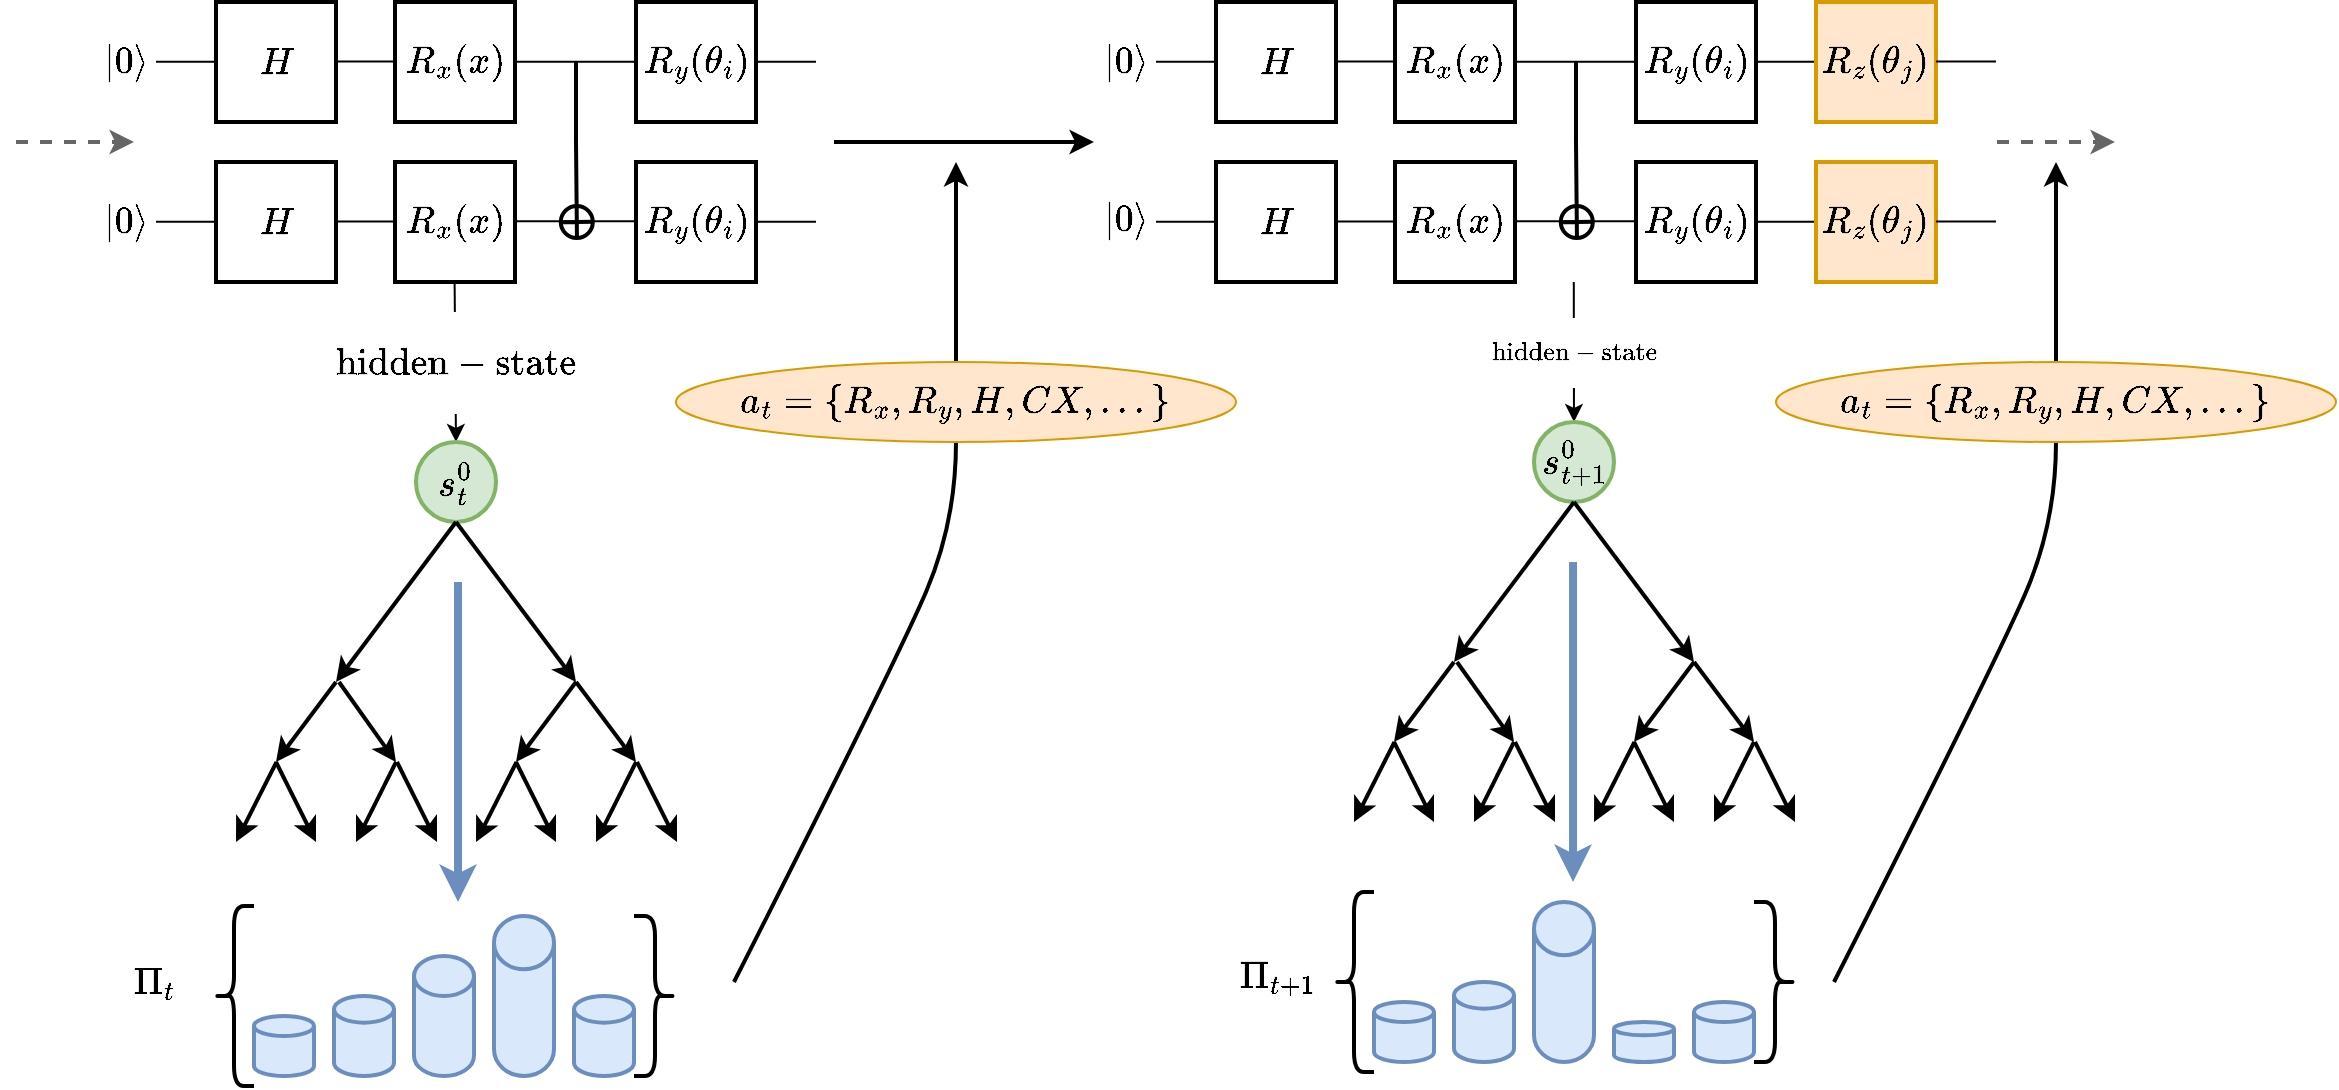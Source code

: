 <mxfile version="23.1.7" type="github">
  <diagram name="Seite-1" id="yTJefIffp6QYeTwZrcQF">
    <mxGraphModel dx="3149" dy="1133" grid="1" gridSize="10" guides="1" tooltips="1" connect="1" arrows="1" fold="1" page="1" pageScale="1" pageWidth="1169" pageHeight="827" math="1" shadow="0">
      <root>
        <mxCell id="0" />
        <mxCell id="1" parent="0" />
        <mxCell id="hqZy1xWen8VTkyq7swMo-4" style="edgeStyle=orthogonalEdgeStyle;rounded=0;orthogonalLoop=1;jettySize=auto;html=1;exitX=1;exitY=0.5;exitDx=0;exitDy=0;strokeColor=none;" parent="1" edge="1">
          <mxGeometry relative="1" as="geometry">
            <mxPoint x="669" y="320" as="targetPoint" />
            <mxPoint x="628" y="320" as="sourcePoint" />
          </mxGeometry>
        </mxCell>
        <mxCell id="hqZy1xWen8VTkyq7swMo-38" style="edgeStyle=orthogonalEdgeStyle;rounded=0;orthogonalLoop=1;jettySize=auto;html=1;exitX=1;exitY=0.5;exitDx=0;exitDy=0;strokeColor=none;" parent="1" edge="1">
          <mxGeometry relative="1" as="geometry">
            <mxPoint x="669.5" y="390" as="targetPoint" />
            <mxPoint x="628.5" y="390" as="sourcePoint" />
          </mxGeometry>
        </mxCell>
        <mxCell id="hqZy1xWen8VTkyq7swMo-55" style="edgeStyle=orthogonalEdgeStyle;rounded=0;orthogonalLoop=1;jettySize=auto;html=1;exitX=1;exitY=0.5;exitDx=0;exitDy=0;strokeColor=none;" parent="1" source="hqZy1xWen8VTkyq7swMo-56" edge="1">
          <mxGeometry relative="1" as="geometry">
            <mxPoint x="189.5" y="320" as="targetPoint" />
          </mxGeometry>
        </mxCell>
        <mxCell id="hqZy1xWen8VTkyq7swMo-56" value="&lt;font style=&quot;font-size: 16px;&quot;&gt;$$ H $$&lt;/font&gt;" style="whiteSpace=wrap;html=1;aspect=fixed;align=center;gradientColor=none;rounded=0;shadow=0;strokeWidth=2;" parent="1" vertex="1">
          <mxGeometry x="100" y="290" width="60" height="60" as="geometry" />
        </mxCell>
        <mxCell id="hqZy1xWen8VTkyq7swMo-57" value="&lt;font style=&quot;font-size: 16px;&quot;&gt;$$ R_x (x) $$&lt;/font&gt;" style="whiteSpace=wrap;html=1;aspect=fixed;align=center;gradientColor=none;rounded=0;shadow=0;strokeWidth=2;" parent="1" vertex="1">
          <mxGeometry x="189.5" y="290" width="60" height="60" as="geometry" />
        </mxCell>
        <mxCell id="hqZy1xWen8VTkyq7swMo-58" value="&lt;span style=&quot;color: rgb(0, 0, 0); font-family: Helvetica; font-style: normal; font-variant-ligatures: normal; font-variant-caps: normal; font-weight: 400; letter-spacing: normal; orphans: 2; text-align: center; text-indent: 0px; text-transform: none; widows: 2; word-spacing: 0px; -webkit-text-stroke-width: 0px; background-color: rgb(251, 251, 251); text-decoration-thickness: initial; text-decoration-style: initial; text-decoration-color: initial; float: none; display: inline !important;&quot;&gt;&lt;font style=&quot;font-size: 16px;&quot;&gt;$$ R_y (\theta_i) $$&lt;/font&gt;&lt;/span&gt;" style="whiteSpace=wrap;html=1;aspect=fixed;align=center;gradientColor=none;rounded=0;shadow=0;strokeWidth=2;" parent="1" vertex="1">
          <mxGeometry x="310" y="290" width="60" height="60" as="geometry" />
        </mxCell>
        <mxCell id="hqZy1xWen8VTkyq7swMo-59" style="edgeStyle=orthogonalEdgeStyle;rounded=0;orthogonalLoop=1;jettySize=auto;html=1;exitX=1;exitY=0.5;exitDx=0;exitDy=0;strokeColor=none;" parent="1" source="hqZy1xWen8VTkyq7swMo-60" edge="1">
          <mxGeometry relative="1" as="geometry">
            <mxPoint x="190" y="390" as="targetPoint" />
          </mxGeometry>
        </mxCell>
        <mxCell id="hqZy1xWen8VTkyq7swMo-60" value="&lt;span style=&quot;color: rgb(0, 0, 0); font-family: Helvetica; font-style: normal; font-variant-ligatures: normal; font-variant-caps: normal; font-weight: 400; letter-spacing: normal; orphans: 2; text-align: center; text-indent: 0px; text-transform: none; widows: 2; word-spacing: 0px; -webkit-text-stroke-width: 0px; background-color: rgb(251, 251, 251); text-decoration-thickness: initial; text-decoration-style: initial; text-decoration-color: initial; float: none; display: inline !important;&quot;&gt;&lt;font style=&quot;font-size: 16px;&quot;&gt;$$ H $$&lt;/font&gt;&lt;/span&gt;" style="whiteSpace=wrap;html=1;aspect=fixed;align=center;gradientColor=none;rounded=0;shadow=0;strokeWidth=2;" parent="1" vertex="1">
          <mxGeometry x="100" y="370" width="60" height="60" as="geometry" />
        </mxCell>
        <mxCell id="hqZy1xWen8VTkyq7swMo-61" value="&lt;span style=&quot;color: rgb(0, 0, 0); font-family: Helvetica; font-style: normal; font-variant-ligatures: normal; font-variant-caps: normal; font-weight: 400; letter-spacing: normal; orphans: 2; text-align: center; text-indent: 0px; text-transform: none; widows: 2; word-spacing: 0px; -webkit-text-stroke-width: 0px; background-color: rgb(251, 251, 251); text-decoration-thickness: initial; text-decoration-style: initial; text-decoration-color: initial; float: none; display: inline !important;&quot;&gt;&lt;font style=&quot;font-size: 16px;&quot;&gt;$$ R_x (x) $$&lt;/font&gt;&lt;/span&gt;" style="whiteSpace=wrap;html=1;aspect=fixed;align=center;gradientColor=none;rounded=0;shadow=0;strokeWidth=2;" parent="1" vertex="1">
          <mxGeometry x="189.5" y="370" width="60" height="60" as="geometry" />
        </mxCell>
        <mxCell id="hqZy1xWen8VTkyq7swMo-62" value="&lt;span style=&quot;color: rgb(0, 0, 0); font-family: Helvetica; font-style: normal; font-variant-ligatures: normal; font-variant-caps: normal; font-weight: 400; letter-spacing: normal; orphans: 2; text-align: center; text-indent: 0px; text-transform: none; widows: 2; word-spacing: 0px; -webkit-text-stroke-width: 0px; background-color: rgb(251, 251, 251); text-decoration-thickness: initial; text-decoration-style: initial; text-decoration-color: initial; float: none; display: inline !important;&quot;&gt;&lt;font style=&quot;font-size: 16px;&quot;&gt;$$ R_y (\theta_i) $$&lt;/font&gt;&lt;/span&gt;" style="whiteSpace=wrap;html=1;aspect=fixed;align=center;gradientColor=none;rounded=0;shadow=0;strokeWidth=2;" parent="1" vertex="1">
          <mxGeometry x="310" y="370" width="60" height="60" as="geometry" />
        </mxCell>
        <mxCell id="hqZy1xWen8VTkyq7swMo-63" value="" style="endArrow=none;html=1;rounded=0;startArrow=circlePlus;startFill=0;strokeWidth=2;" parent="1" edge="1">
          <mxGeometry width="50" height="50" relative="1" as="geometry">
            <mxPoint x="280.5" y="410" as="sourcePoint" />
            <mxPoint x="280" y="360" as="targetPoint" />
            <Array as="points">
              <mxPoint x="280" y="360" />
              <mxPoint x="280" y="320" />
            </Array>
          </mxGeometry>
        </mxCell>
        <mxCell id="hqZy1xWen8VTkyq7swMo-79" value="" style="endArrow=classic;html=1;rounded=0;entryX=0.5;entryY=0;entryDx=0;entryDy=0;" parent="1" edge="1" target="hqZy1xWen8VTkyq7swMo-81">
          <mxGeometry relative="1" as="geometry">
            <mxPoint x="219.3" y="430" as="sourcePoint" />
            <mxPoint x="219.41" y="500" as="targetPoint" />
          </mxGeometry>
        </mxCell>
        <mxCell id="hqZy1xWen8VTkyq7swMo-80" value="&lt;font style=&quot;font-size: 16px;&quot;&gt;$$ \mathrm{hidden-state} $$&lt;/font&gt;" style="edgeLabel;resizable=0;html=1;;align=center;verticalAlign=middle;" parent="hqZy1xWen8VTkyq7swMo-79" connectable="0" vertex="1">
          <mxGeometry relative="1" as="geometry" />
        </mxCell>
        <mxCell id="hqZy1xWen8VTkyq7swMo-81" value="&lt;font style=&quot;font-size: 16px;&quot;&gt;$$ s^0_t $$&lt;/font&gt;" style="ellipse;whiteSpace=wrap;html=1;aspect=fixed;fillColor=#d5e8d4;strokeColor=#82b366;strokeWidth=2;" parent="1" vertex="1">
          <mxGeometry x="200" y="510" width="40" height="40" as="geometry" />
        </mxCell>
        <mxCell id="hqZy1xWen8VTkyq7swMo-83" value="" style="endArrow=classic;html=1;rounded=0;exitX=0.5;exitY=1;exitDx=0;exitDy=0;strokeWidth=2;" parent="1" source="hqZy1xWen8VTkyq7swMo-81" edge="1">
          <mxGeometry width="50" height="50" relative="1" as="geometry">
            <mxPoint x="200" y="590" as="sourcePoint" />
            <mxPoint x="160" y="630" as="targetPoint" />
          </mxGeometry>
        </mxCell>
        <mxCell id="hqZy1xWen8VTkyq7swMo-84" value="" style="endArrow=classic;html=1;rounded=0;strokeWidth=2;" parent="1" edge="1">
          <mxGeometry width="50" height="50" relative="1" as="geometry">
            <mxPoint x="160" y="630" as="sourcePoint" />
            <mxPoint x="130" y="670" as="targetPoint" />
          </mxGeometry>
        </mxCell>
        <mxCell id="hqZy1xWen8VTkyq7swMo-85" value="" style="endArrow=classic;html=1;rounded=0;strokeWidth=2;" parent="1" edge="1">
          <mxGeometry width="50" height="50" relative="1" as="geometry">
            <mxPoint x="130.25" y="670" as="sourcePoint" />
            <mxPoint x="110" y="710" as="targetPoint" />
          </mxGeometry>
        </mxCell>
        <mxCell id="hqZy1xWen8VTkyq7swMo-86" value="" style="endArrow=classic;html=1;rounded=0;strokeWidth=2;" parent="1" edge="1">
          <mxGeometry width="50" height="50" relative="1" as="geometry">
            <mxPoint x="220" y="550" as="sourcePoint" />
            <mxPoint x="280" y="630" as="targetPoint" />
          </mxGeometry>
        </mxCell>
        <mxCell id="hqZy1xWen8VTkyq7swMo-89" value="" style="endArrow=classic;html=1;rounded=0;strokeWidth=2;" parent="1" edge="1">
          <mxGeometry width="50" height="50" relative="1" as="geometry">
            <mxPoint x="161.5" y="630" as="sourcePoint" />
            <mxPoint x="190" y="670" as="targetPoint" />
          </mxGeometry>
        </mxCell>
        <mxCell id="hqZy1xWen8VTkyq7swMo-90" value="" style="endArrow=classic;html=1;rounded=0;strokeWidth=2;" parent="1" edge="1">
          <mxGeometry width="50" height="50" relative="1" as="geometry">
            <mxPoint x="130" y="670" as="sourcePoint" />
            <mxPoint x="150" y="710" as="targetPoint" />
          </mxGeometry>
        </mxCell>
        <mxCell id="hqZy1xWen8VTkyq7swMo-91" value="" style="endArrow=classic;html=1;rounded=0;strokeWidth=2;" parent="1" edge="1">
          <mxGeometry width="50" height="50" relative="1" as="geometry">
            <mxPoint x="190" y="670" as="sourcePoint" />
            <mxPoint x="170" y="710" as="targetPoint" />
          </mxGeometry>
        </mxCell>
        <mxCell id="hqZy1xWen8VTkyq7swMo-94" value="" style="endArrow=classic;html=1;rounded=0;strokeWidth=2;" parent="1" edge="1">
          <mxGeometry width="50" height="50" relative="1" as="geometry">
            <mxPoint x="190.5" y="670" as="sourcePoint" />
            <mxPoint x="210.5" y="710" as="targetPoint" />
          </mxGeometry>
        </mxCell>
        <mxCell id="hqZy1xWen8VTkyq7swMo-105" value="" style="endArrow=classic;html=1;rounded=0;strokeWidth=2;" parent="1" edge="1">
          <mxGeometry width="50" height="50" relative="1" as="geometry">
            <mxPoint x="280" y="630" as="sourcePoint" />
            <mxPoint x="250" y="670" as="targetPoint" />
          </mxGeometry>
        </mxCell>
        <mxCell id="hqZy1xWen8VTkyq7swMo-106" value="" style="endArrow=classic;html=1;rounded=0;strokeWidth=2;" parent="1" edge="1">
          <mxGeometry width="50" height="50" relative="1" as="geometry">
            <mxPoint x="250.25" y="670" as="sourcePoint" />
            <mxPoint x="230" y="710" as="targetPoint" />
          </mxGeometry>
        </mxCell>
        <mxCell id="hqZy1xWen8VTkyq7swMo-107" value="" style="endArrow=classic;html=1;rounded=0;strokeWidth=2;" parent="1" edge="1">
          <mxGeometry width="50" height="50" relative="1" as="geometry">
            <mxPoint x="280" y="630" as="sourcePoint" />
            <mxPoint x="310" y="670" as="targetPoint" />
          </mxGeometry>
        </mxCell>
        <mxCell id="hqZy1xWen8VTkyq7swMo-108" value="" style="endArrow=classic;html=1;rounded=0;strokeWidth=2;" parent="1" edge="1">
          <mxGeometry width="50" height="50" relative="1" as="geometry">
            <mxPoint x="250" y="670" as="sourcePoint" />
            <mxPoint x="270" y="710" as="targetPoint" />
          </mxGeometry>
        </mxCell>
        <mxCell id="hqZy1xWen8VTkyq7swMo-109" value="" style="endArrow=classic;html=1;rounded=0;strokeWidth=2;" parent="1" edge="1">
          <mxGeometry width="50" height="50" relative="1" as="geometry">
            <mxPoint x="310" y="670" as="sourcePoint" />
            <mxPoint x="290" y="710" as="targetPoint" />
          </mxGeometry>
        </mxCell>
        <mxCell id="hqZy1xWen8VTkyq7swMo-110" value="" style="endArrow=classic;html=1;rounded=0;strokeWidth=2;" parent="1" edge="1">
          <mxGeometry width="50" height="50" relative="1" as="geometry">
            <mxPoint x="310.5" y="670" as="sourcePoint" />
            <mxPoint x="330.5" y="710" as="targetPoint" />
          </mxGeometry>
        </mxCell>
        <mxCell id="hqZy1xWen8VTkyq7swMo-111" value="" style="endArrow=classic;html=1;rounded=0;" parent="1" edge="1">
          <mxGeometry relative="1" as="geometry">
            <mxPoint x="778.89" y="430" as="sourcePoint" />
            <mxPoint x="779" y="500" as="targetPoint" />
          </mxGeometry>
        </mxCell>
        <mxCell id="hqZy1xWen8VTkyq7swMo-112" value="$$ \mathrm{hidden-state} $$" style="edgeLabel;resizable=0;html=1;;align=center;verticalAlign=middle;" parent="hqZy1xWen8VTkyq7swMo-111" connectable="0" vertex="1">
          <mxGeometry relative="1" as="geometry" />
        </mxCell>
        <mxCell id="hqZy1xWen8VTkyq7swMo-113" value="&lt;font style=&quot;font-size: 16px;&quot;&gt;$$ s^0_{t+1} $$&lt;/font&gt;" style="ellipse;whiteSpace=wrap;html=1;aspect=fixed;fillColor=#d5e8d4;strokeColor=#82b366;strokeWidth=2;" parent="1" vertex="1">
          <mxGeometry x="759" y="500" width="40" height="40" as="geometry" />
        </mxCell>
        <mxCell id="hqZy1xWen8VTkyq7swMo-114" value="" style="endArrow=classic;html=1;rounded=0;exitX=0.5;exitY=1;exitDx=0;exitDy=0;strokeWidth=2;" parent="1" source="hqZy1xWen8VTkyq7swMo-113" edge="1">
          <mxGeometry width="50" height="50" relative="1" as="geometry">
            <mxPoint x="759" y="580" as="sourcePoint" />
            <mxPoint x="719" y="620" as="targetPoint" />
          </mxGeometry>
        </mxCell>
        <mxCell id="hqZy1xWen8VTkyq7swMo-115" value="" style="endArrow=classic;html=1;rounded=0;strokeWidth=2;" parent="1" edge="1">
          <mxGeometry width="50" height="50" relative="1" as="geometry">
            <mxPoint x="719" y="620" as="sourcePoint" />
            <mxPoint x="689" y="660" as="targetPoint" />
          </mxGeometry>
        </mxCell>
        <mxCell id="hqZy1xWen8VTkyq7swMo-116" value="" style="endArrow=classic;html=1;rounded=0;strokeWidth=2;" parent="1" edge="1">
          <mxGeometry width="50" height="50" relative="1" as="geometry">
            <mxPoint x="689.25" y="660" as="sourcePoint" />
            <mxPoint x="669" y="700" as="targetPoint" />
          </mxGeometry>
        </mxCell>
        <mxCell id="hqZy1xWen8VTkyq7swMo-117" value="" style="endArrow=classic;html=1;rounded=0;strokeWidth=2;" parent="1" edge="1">
          <mxGeometry width="50" height="50" relative="1" as="geometry">
            <mxPoint x="779" y="540" as="sourcePoint" />
            <mxPoint x="839" y="620" as="targetPoint" />
          </mxGeometry>
        </mxCell>
        <mxCell id="hqZy1xWen8VTkyq7swMo-118" value="" style="endArrow=classic;html=1;rounded=0;strokeWidth=2;" parent="1" edge="1">
          <mxGeometry width="50" height="50" relative="1" as="geometry">
            <mxPoint x="720.5" y="620" as="sourcePoint" />
            <mxPoint x="749" y="660" as="targetPoint" />
          </mxGeometry>
        </mxCell>
        <mxCell id="hqZy1xWen8VTkyq7swMo-119" value="" style="endArrow=classic;html=1;rounded=0;strokeWidth=2;" parent="1" edge="1">
          <mxGeometry width="50" height="50" relative="1" as="geometry">
            <mxPoint x="689" y="660" as="sourcePoint" />
            <mxPoint x="709" y="700" as="targetPoint" />
          </mxGeometry>
        </mxCell>
        <mxCell id="hqZy1xWen8VTkyq7swMo-120" value="" style="endArrow=classic;html=1;rounded=0;strokeWidth=2;" parent="1" edge="1">
          <mxGeometry width="50" height="50" relative="1" as="geometry">
            <mxPoint x="749" y="660" as="sourcePoint" />
            <mxPoint x="729" y="700" as="targetPoint" />
          </mxGeometry>
        </mxCell>
        <mxCell id="hqZy1xWen8VTkyq7swMo-121" value="" style="endArrow=classic;html=1;rounded=0;strokeWidth=2;" parent="1" edge="1">
          <mxGeometry width="50" height="50" relative="1" as="geometry">
            <mxPoint x="749.5" y="660" as="sourcePoint" />
            <mxPoint x="769.5" y="700" as="targetPoint" />
          </mxGeometry>
        </mxCell>
        <mxCell id="hqZy1xWen8VTkyq7swMo-122" value="" style="endArrow=classic;html=1;rounded=0;strokeWidth=2;" parent="1" edge="1">
          <mxGeometry width="50" height="50" relative="1" as="geometry">
            <mxPoint x="839" y="620" as="sourcePoint" />
            <mxPoint x="809" y="660" as="targetPoint" />
          </mxGeometry>
        </mxCell>
        <mxCell id="hqZy1xWen8VTkyq7swMo-123" value="" style="endArrow=classic;html=1;rounded=0;strokeWidth=2;" parent="1" edge="1">
          <mxGeometry width="50" height="50" relative="1" as="geometry">
            <mxPoint x="809.25" y="660" as="sourcePoint" />
            <mxPoint x="789" y="700" as="targetPoint" />
          </mxGeometry>
        </mxCell>
        <mxCell id="hqZy1xWen8VTkyq7swMo-124" value="" style="endArrow=classic;html=1;rounded=0;strokeWidth=2;" parent="1" edge="1">
          <mxGeometry width="50" height="50" relative="1" as="geometry">
            <mxPoint x="839" y="620" as="sourcePoint" />
            <mxPoint x="869" y="660" as="targetPoint" />
          </mxGeometry>
        </mxCell>
        <mxCell id="hqZy1xWen8VTkyq7swMo-125" value="" style="endArrow=classic;html=1;rounded=0;strokeWidth=2;" parent="1" edge="1">
          <mxGeometry width="50" height="50" relative="1" as="geometry">
            <mxPoint x="809" y="660" as="sourcePoint" />
            <mxPoint x="829" y="700" as="targetPoint" />
          </mxGeometry>
        </mxCell>
        <mxCell id="hqZy1xWen8VTkyq7swMo-126" value="" style="endArrow=classic;html=1;rounded=0;strokeWidth=2;" parent="1" edge="1">
          <mxGeometry width="50" height="50" relative="1" as="geometry">
            <mxPoint x="869" y="660" as="sourcePoint" />
            <mxPoint x="849" y="700" as="targetPoint" />
          </mxGeometry>
        </mxCell>
        <mxCell id="hqZy1xWen8VTkyq7swMo-127" value="" style="endArrow=classic;html=1;rounded=0;strokeWidth=2;" parent="1" edge="1">
          <mxGeometry width="50" height="50" relative="1" as="geometry">
            <mxPoint x="869.5" y="660" as="sourcePoint" />
            <mxPoint x="889.5" y="700" as="targetPoint" />
          </mxGeometry>
        </mxCell>
        <mxCell id="hqZy1xWen8VTkyq7swMo-130" value="" style="endArrow=classic;html=1;rounded=0;strokeWidth=4;shadow=0;curved=0;fillColor=#dae8fc;strokeColor=#6c8ebf;targetPerimeterSpacing=0;" parent="1" edge="1">
          <mxGeometry width="50" height="50" relative="1" as="geometry">
            <mxPoint x="221" y="580" as="sourcePoint" />
            <mxPoint x="221" y="740" as="targetPoint" />
          </mxGeometry>
        </mxCell>
        <mxCell id="hqZy1xWen8VTkyq7swMo-131" value="" style="endArrow=classic;html=1;rounded=0;strokeWidth=4;shadow=0;curved=0;fillColor=#dae8fc;strokeColor=#6c8ebf;" parent="1" edge="1">
          <mxGeometry width="50" height="50" relative="1" as="geometry">
            <mxPoint x="778.52" y="570" as="sourcePoint" />
            <mxPoint x="778.52" y="730" as="targetPoint" />
          </mxGeometry>
        </mxCell>
        <mxCell id="hqZy1xWen8VTkyq7swMo-132" value="" style="endArrow=classic;html=1;rounded=0;strokeWidth=2;shadow=0;curved=0;" parent="1" edge="1">
          <mxGeometry width="50" height="50" relative="1" as="geometry">
            <mxPoint x="409" y="360" as="sourcePoint" />
            <mxPoint x="539" y="360" as="targetPoint" />
          </mxGeometry>
        </mxCell>
        <mxCell id="hqZy1xWen8VTkyq7swMo-134" value="" style="endArrow=classic;html=1;rounded=0;strokeWidth=2;shadow=0;curved=0;dashed=1;fillColor=#f5f5f5;strokeColor=#666666;" parent="1" edge="1">
          <mxGeometry width="50" height="50" relative="1" as="geometry">
            <mxPoint y="360" as="sourcePoint" />
            <mxPoint x="59" y="360" as="targetPoint" />
          </mxGeometry>
        </mxCell>
        <mxCell id="hqZy1xWen8VTkyq7swMo-138" value="" style="curved=1;endArrow=classic;html=1;rounded=0;strokeWidth=2;" parent="1" edge="1" source="6n01bUx9wQHi-D7Y9jeE-44">
          <mxGeometry width="50" height="50" relative="1" as="geometry">
            <mxPoint x="359" y="780" as="sourcePoint" />
            <mxPoint x="470" y="370" as="targetPoint" />
            <Array as="points" />
          </mxGeometry>
        </mxCell>
        <mxCell id="hqZy1xWen8VTkyq7swMo-142" value="" style="shape=curlyBracket;whiteSpace=wrap;html=1;rounded=1;flipH=1;labelPosition=right;verticalLabelPosition=middle;align=left;verticalAlign=middle;strokeWidth=2;" parent="1" vertex="1">
          <mxGeometry x="309" y="747" width="21" height="80" as="geometry" />
        </mxCell>
        <mxCell id="hqZy1xWen8VTkyq7swMo-144" value="" style="shape=curlyBracket;whiteSpace=wrap;html=1;rounded=1;labelPosition=left;verticalLabelPosition=middle;align=right;verticalAlign=middle;strokeWidth=2;" parent="1" vertex="1">
          <mxGeometry x="99" y="742" width="20" height="90" as="geometry" />
        </mxCell>
        <mxCell id="hqZy1xWen8VTkyq7swMo-147" value="" style="strokeWidth=2;html=1;shape=mxgraph.flowchart.database;whiteSpace=wrap;fillColor=#dae8fc;strokeColor=#6c8ebf;" parent="1" vertex="1">
          <mxGeometry x="119" y="797" width="30" height="30" as="geometry" />
        </mxCell>
        <mxCell id="hqZy1xWen8VTkyq7swMo-149" value="" style="strokeWidth=2;html=1;shape=mxgraph.flowchart.database;whiteSpace=wrap;fillColor=#dae8fc;strokeColor=#6c8ebf;" parent="1" vertex="1">
          <mxGeometry x="279" y="787" width="30" height="40" as="geometry" />
        </mxCell>
        <mxCell id="hqZy1xWen8VTkyq7swMo-150" value="" style="strokeWidth=2;html=1;shape=mxgraph.flowchart.database;whiteSpace=wrap;fillColor=#dae8fc;strokeColor=#6c8ebf;" parent="1" vertex="1">
          <mxGeometry x="159" y="787" width="30" height="40" as="geometry" />
        </mxCell>
        <mxCell id="hqZy1xWen8VTkyq7swMo-151" value="" style="strokeWidth=2;html=1;shape=mxgraph.flowchart.database;whiteSpace=wrap;fillColor=#dae8fc;strokeColor=#6c8ebf;" parent="1" vertex="1">
          <mxGeometry x="239" y="747" width="30" height="80" as="geometry" />
        </mxCell>
        <mxCell id="hqZy1xWen8VTkyq7swMo-152" value="" style="strokeWidth=2;html=1;shape=mxgraph.flowchart.database;whiteSpace=wrap;fillColor=#dae8fc;strokeColor=#6c8ebf;" parent="1" vertex="1">
          <mxGeometry x="199" y="767" width="30" height="60" as="geometry" />
        </mxCell>
        <mxCell id="hqZy1xWen8VTkyq7swMo-162" value="" style="shape=curlyBracket;whiteSpace=wrap;html=1;rounded=1;flipH=1;labelPosition=right;verticalLabelPosition=middle;align=left;verticalAlign=middle;strokeWidth=2;" parent="1" vertex="1">
          <mxGeometry x="869" y="740" width="21" height="80" as="geometry" />
        </mxCell>
        <mxCell id="hqZy1xWen8VTkyq7swMo-163" value="" style="shape=curlyBracket;whiteSpace=wrap;html=1;rounded=1;labelPosition=left;verticalLabelPosition=middle;align=right;verticalAlign=middle;strokeWidth=2;" parent="1" vertex="1">
          <mxGeometry x="659" y="735" width="20" height="90" as="geometry" />
        </mxCell>
        <mxCell id="hqZy1xWen8VTkyq7swMo-164" value="" style="strokeWidth=2;html=1;shape=mxgraph.flowchart.database;whiteSpace=wrap;fillColor=#dae8fc;strokeColor=#6c8ebf;" parent="1" vertex="1">
          <mxGeometry x="679" y="790" width="30" height="30" as="geometry" />
        </mxCell>
        <mxCell id="hqZy1xWen8VTkyq7swMo-165" value="" style="strokeWidth=2;html=1;shape=mxgraph.flowchart.database;whiteSpace=wrap;fillColor=#dae8fc;strokeColor=#6c8ebf;" parent="1" vertex="1">
          <mxGeometry x="839" y="790" width="30" height="30" as="geometry" />
        </mxCell>
        <mxCell id="hqZy1xWen8VTkyq7swMo-166" value="" style="strokeWidth=2;html=1;shape=mxgraph.flowchart.database;whiteSpace=wrap;fillColor=#dae8fc;strokeColor=#6c8ebf;" parent="1" vertex="1">
          <mxGeometry x="719" y="780" width="30" height="40" as="geometry" />
        </mxCell>
        <mxCell id="hqZy1xWen8VTkyq7swMo-167" value="" style="strokeWidth=2;html=1;shape=mxgraph.flowchart.database;whiteSpace=wrap;fillColor=#dae8fc;strokeColor=#6c8ebf;" parent="1" vertex="1">
          <mxGeometry x="799" y="800" width="30" height="20" as="geometry" />
        </mxCell>
        <mxCell id="hqZy1xWen8VTkyq7swMo-168" value="" style="strokeWidth=2;html=1;shape=mxgraph.flowchart.database;whiteSpace=wrap;fillColor=#dae8fc;strokeColor=#6c8ebf;" parent="1" vertex="1">
          <mxGeometry x="759" y="740" width="30" height="80" as="geometry" />
        </mxCell>
        <mxCell id="hqZy1xWen8VTkyq7swMo-169" value="&lt;font style=&quot;font-size: 16px;&quot;&gt;$$ \Pi_t $$&lt;/font&gt;" style="text;html=1;align=center;verticalAlign=middle;resizable=0;points=[];autosize=1;strokeColor=none;fillColor=none;" parent="1" vertex="1">
          <mxGeometry x="18.5" y="765" width="100" height="30" as="geometry" />
        </mxCell>
        <mxCell id="hqZy1xWen8VTkyq7swMo-170" value="&lt;span style=&quot;color: rgb(0, 0, 0); font-family: Helvetica; font-style: normal; font-variant-ligatures: normal; font-variant-caps: normal; font-weight: 400; letter-spacing: normal; orphans: 2; text-align: center; text-indent: 0px; text-transform: none; widows: 2; word-spacing: 0px; -webkit-text-stroke-width: 0px; background-color: rgb(251, 251, 251); text-decoration-thickness: initial; text-decoration-style: initial; text-decoration-color: initial; float: none; display: inline !important;&quot;&gt;&lt;font style=&quot;font-size: 16px;&quot;&gt;$$ \Pi_{t+1} $$&lt;/font&gt;&lt;/span&gt;" style="text;whiteSpace=wrap;html=1;" parent="1" vertex="1">
          <mxGeometry x="610" y="745" width="90" height="40" as="geometry" />
        </mxCell>
        <mxCell id="6n01bUx9wQHi-D7Y9jeE-3" value="" style="endArrow=none;html=1;rounded=0;" edge="1" parent="1">
          <mxGeometry width="50" height="50" relative="1" as="geometry">
            <mxPoint x="160" y="319.8" as="sourcePoint" />
            <mxPoint x="190" y="319.8" as="targetPoint" />
          </mxGeometry>
        </mxCell>
        <mxCell id="6n01bUx9wQHi-D7Y9jeE-4" value="" style="endArrow=none;html=1;rounded=0;" edge="1" parent="1">
          <mxGeometry width="50" height="50" relative="1" as="geometry">
            <mxPoint x="159.5" y="399.8" as="sourcePoint" />
            <mxPoint x="189.5" y="399.8" as="targetPoint" />
          </mxGeometry>
        </mxCell>
        <mxCell id="6n01bUx9wQHi-D7Y9jeE-7" value="" style="endArrow=none;html=1;rounded=0;" edge="1" parent="1">
          <mxGeometry width="50" height="50" relative="1" as="geometry">
            <mxPoint x="370" y="319.83" as="sourcePoint" />
            <mxPoint x="400" y="319.83" as="targetPoint" />
          </mxGeometry>
        </mxCell>
        <mxCell id="6n01bUx9wQHi-D7Y9jeE-8" value="" style="endArrow=none;html=1;rounded=0;" edge="1" parent="1">
          <mxGeometry width="50" height="50" relative="1" as="geometry">
            <mxPoint x="370" y="399.83" as="sourcePoint" />
            <mxPoint x="400" y="399.83" as="targetPoint" />
          </mxGeometry>
        </mxCell>
        <mxCell id="6n01bUx9wQHi-D7Y9jeE-9" value="" style="endArrow=none;html=1;rounded=0;" edge="1" parent="1">
          <mxGeometry width="50" height="50" relative="1" as="geometry">
            <mxPoint x="70" y="319.83" as="sourcePoint" />
            <mxPoint x="100" y="319.83" as="targetPoint" />
          </mxGeometry>
        </mxCell>
        <mxCell id="6n01bUx9wQHi-D7Y9jeE-11" value="&lt;font style=&quot;font-size: 16px;&quot;&gt;$$ \ket{0}$$&lt;/font&gt;" style="text;html=1;align=center;verticalAlign=middle;resizable=0;points=[];autosize=1;strokeColor=none;fillColor=none;" vertex="1" parent="1">
          <mxGeometry y="305" width="110" height="30" as="geometry" />
        </mxCell>
        <mxCell id="6n01bUx9wQHi-D7Y9jeE-12" value="&lt;font style=&quot;font-size: 16px;&quot;&gt;$$ \ket{0}$$&lt;/font&gt;" style="text;html=1;align=center;verticalAlign=middle;resizable=0;points=[];autosize=1;strokeColor=none;fillColor=none;" vertex="1" parent="1">
          <mxGeometry y="385" width="110" height="30" as="geometry" />
        </mxCell>
        <mxCell id="6n01bUx9wQHi-D7Y9jeE-15" value="" style="endArrow=none;html=1;rounded=0;" edge="1" parent="1">
          <mxGeometry width="50" height="50" relative="1" as="geometry">
            <mxPoint x="70" y="399.83" as="sourcePoint" />
            <mxPoint x="100" y="399.83" as="targetPoint" />
          </mxGeometry>
        </mxCell>
        <mxCell id="6n01bUx9wQHi-D7Y9jeE-16" value="" style="endArrow=none;html=1;rounded=0;" edge="1" parent="1">
          <mxGeometry width="50" height="50" relative="1" as="geometry">
            <mxPoint x="250.5" y="319.83" as="sourcePoint" />
            <mxPoint x="311" y="319.83" as="targetPoint" />
          </mxGeometry>
        </mxCell>
        <mxCell id="6n01bUx9wQHi-D7Y9jeE-17" value="" style="endArrow=none;html=1;rounded=0;" edge="1" parent="1">
          <mxGeometry width="50" height="50" relative="1" as="geometry">
            <mxPoint x="249.5" y="399.66" as="sourcePoint" />
            <mxPoint x="310" y="399.66" as="targetPoint" />
          </mxGeometry>
        </mxCell>
        <mxCell id="6n01bUx9wQHi-D7Y9jeE-18" style="edgeStyle=orthogonalEdgeStyle;rounded=0;orthogonalLoop=1;jettySize=auto;html=1;exitX=1;exitY=0.5;exitDx=0;exitDy=0;strokeColor=none;" edge="1" parent="1" source="6n01bUx9wQHi-D7Y9jeE-19">
          <mxGeometry relative="1" as="geometry">
            <mxPoint x="689.5" y="320" as="targetPoint" />
          </mxGeometry>
        </mxCell>
        <mxCell id="6n01bUx9wQHi-D7Y9jeE-19" value="&lt;font style=&quot;font-size: 16px;&quot;&gt;$$ H $$&lt;/font&gt;" style="whiteSpace=wrap;html=1;aspect=fixed;align=center;gradientColor=none;rounded=0;shadow=0;strokeWidth=2;" vertex="1" parent="1">
          <mxGeometry x="600" y="290" width="60" height="60" as="geometry" />
        </mxCell>
        <mxCell id="6n01bUx9wQHi-D7Y9jeE-20" value="&lt;font style=&quot;font-size: 16px;&quot;&gt;$$ R_x (x) $$&lt;/font&gt;" style="whiteSpace=wrap;html=1;aspect=fixed;align=center;gradientColor=none;rounded=0;shadow=0;strokeWidth=2;" vertex="1" parent="1">
          <mxGeometry x="689.5" y="290" width="60" height="60" as="geometry" />
        </mxCell>
        <mxCell id="6n01bUx9wQHi-D7Y9jeE-21" value="&lt;span style=&quot;color: rgb(0, 0, 0); font-family: Helvetica; font-style: normal; font-variant-ligatures: normal; font-variant-caps: normal; font-weight: 400; letter-spacing: normal; orphans: 2; text-align: center; text-indent: 0px; text-transform: none; widows: 2; word-spacing: 0px; -webkit-text-stroke-width: 0px; background-color: rgb(251, 251, 251); text-decoration-thickness: initial; text-decoration-style: initial; text-decoration-color: initial; float: none; display: inline !important;&quot;&gt;&lt;font style=&quot;font-size: 16px;&quot;&gt;$$ R_y (\theta_i) $$&lt;/font&gt;&lt;/span&gt;" style="whiteSpace=wrap;html=1;aspect=fixed;align=center;gradientColor=none;rounded=0;shadow=0;strokeWidth=2;" vertex="1" parent="1">
          <mxGeometry x="810" y="290" width="60" height="60" as="geometry" />
        </mxCell>
        <mxCell id="6n01bUx9wQHi-D7Y9jeE-22" style="edgeStyle=orthogonalEdgeStyle;rounded=0;orthogonalLoop=1;jettySize=auto;html=1;exitX=1;exitY=0.5;exitDx=0;exitDy=0;strokeColor=none;" edge="1" parent="1" source="6n01bUx9wQHi-D7Y9jeE-23">
          <mxGeometry relative="1" as="geometry">
            <mxPoint x="690" y="390" as="targetPoint" />
          </mxGeometry>
        </mxCell>
        <mxCell id="6n01bUx9wQHi-D7Y9jeE-23" value="&lt;span style=&quot;color: rgb(0, 0, 0); font-family: Helvetica; font-style: normal; font-variant-ligatures: normal; font-variant-caps: normal; font-weight: 400; letter-spacing: normal; orphans: 2; text-align: center; text-indent: 0px; text-transform: none; widows: 2; word-spacing: 0px; -webkit-text-stroke-width: 0px; background-color: rgb(251, 251, 251); text-decoration-thickness: initial; text-decoration-style: initial; text-decoration-color: initial; float: none; display: inline !important;&quot;&gt;&lt;font style=&quot;font-size: 16px;&quot;&gt;$$ H $$&lt;/font&gt;&lt;/span&gt;" style="whiteSpace=wrap;html=1;aspect=fixed;align=center;gradientColor=none;rounded=0;shadow=0;strokeWidth=2;" vertex="1" parent="1">
          <mxGeometry x="600" y="370" width="60" height="60" as="geometry" />
        </mxCell>
        <mxCell id="6n01bUx9wQHi-D7Y9jeE-24" value="&lt;span style=&quot;color: rgb(0, 0, 0); font-family: Helvetica; font-style: normal; font-variant-ligatures: normal; font-variant-caps: normal; font-weight: 400; letter-spacing: normal; orphans: 2; text-align: center; text-indent: 0px; text-transform: none; widows: 2; word-spacing: 0px; -webkit-text-stroke-width: 0px; background-color: rgb(251, 251, 251); text-decoration-thickness: initial; text-decoration-style: initial; text-decoration-color: initial; float: none; display: inline !important;&quot;&gt;&lt;font style=&quot;font-size: 16px;&quot;&gt;$$ R_x (x) $$&lt;/font&gt;&lt;/span&gt;" style="whiteSpace=wrap;html=1;aspect=fixed;align=center;gradientColor=none;rounded=0;shadow=0;strokeWidth=2;" vertex="1" parent="1">
          <mxGeometry x="689.5" y="370" width="60" height="60" as="geometry" />
        </mxCell>
        <mxCell id="6n01bUx9wQHi-D7Y9jeE-25" value="&lt;span style=&quot;color: rgb(0, 0, 0); font-family: Helvetica; font-style: normal; font-variant-ligatures: normal; font-variant-caps: normal; font-weight: 400; letter-spacing: normal; orphans: 2; text-align: center; text-indent: 0px; text-transform: none; widows: 2; word-spacing: 0px; -webkit-text-stroke-width: 0px; background-color: rgb(251, 251, 251); text-decoration-thickness: initial; text-decoration-style: initial; text-decoration-color: initial; float: none; display: inline !important;&quot;&gt;&lt;font style=&quot;font-size: 16px;&quot;&gt;$$ R_y (\theta_i) $$&lt;/font&gt;&lt;/span&gt;" style="whiteSpace=wrap;html=1;aspect=fixed;align=center;gradientColor=none;rounded=0;shadow=0;strokeWidth=2;" vertex="1" parent="1">
          <mxGeometry x="810" y="370" width="60" height="60" as="geometry" />
        </mxCell>
        <mxCell id="6n01bUx9wQHi-D7Y9jeE-26" value="" style="endArrow=none;html=1;rounded=0;startArrow=circlePlus;startFill=0;strokeWidth=2;" edge="1" parent="1">
          <mxGeometry width="50" height="50" relative="1" as="geometry">
            <mxPoint x="780.5" y="410" as="sourcePoint" />
            <mxPoint x="780" y="360" as="targetPoint" />
            <Array as="points">
              <mxPoint x="780" y="360" />
              <mxPoint x="780" y="320" />
            </Array>
          </mxGeometry>
        </mxCell>
        <mxCell id="6n01bUx9wQHi-D7Y9jeE-27" value="" style="endArrow=none;html=1;rounded=0;" edge="1" parent="1">
          <mxGeometry width="50" height="50" relative="1" as="geometry">
            <mxPoint x="660" y="319.8" as="sourcePoint" />
            <mxPoint x="690" y="319.8" as="targetPoint" />
          </mxGeometry>
        </mxCell>
        <mxCell id="6n01bUx9wQHi-D7Y9jeE-28" value="" style="endArrow=none;html=1;rounded=0;" edge="1" parent="1">
          <mxGeometry width="50" height="50" relative="1" as="geometry">
            <mxPoint x="659.5" y="399.8" as="sourcePoint" />
            <mxPoint x="689.5" y="399.8" as="targetPoint" />
          </mxGeometry>
        </mxCell>
        <mxCell id="6n01bUx9wQHi-D7Y9jeE-29" value="" style="endArrow=none;html=1;rounded=0;" edge="1" parent="1">
          <mxGeometry width="50" height="50" relative="1" as="geometry">
            <mxPoint x="870" y="319.83" as="sourcePoint" />
            <mxPoint x="900" y="319.83" as="targetPoint" />
          </mxGeometry>
        </mxCell>
        <mxCell id="6n01bUx9wQHi-D7Y9jeE-30" value="" style="endArrow=none;html=1;rounded=0;" edge="1" parent="1">
          <mxGeometry width="50" height="50" relative="1" as="geometry">
            <mxPoint x="870" y="399.83" as="sourcePoint" />
            <mxPoint x="900" y="399.83" as="targetPoint" />
          </mxGeometry>
        </mxCell>
        <mxCell id="6n01bUx9wQHi-D7Y9jeE-31" value="" style="endArrow=none;html=1;rounded=0;" edge="1" parent="1">
          <mxGeometry width="50" height="50" relative="1" as="geometry">
            <mxPoint x="570" y="319.83" as="sourcePoint" />
            <mxPoint x="600" y="319.83" as="targetPoint" />
          </mxGeometry>
        </mxCell>
        <mxCell id="6n01bUx9wQHi-D7Y9jeE-32" value="" style="endArrow=none;html=1;rounded=0;" edge="1" parent="1">
          <mxGeometry width="50" height="50" relative="1" as="geometry">
            <mxPoint x="570" y="399.83" as="sourcePoint" />
            <mxPoint x="600" y="399.83" as="targetPoint" />
          </mxGeometry>
        </mxCell>
        <mxCell id="6n01bUx9wQHi-D7Y9jeE-33" value="" style="endArrow=none;html=1;rounded=0;" edge="1" parent="1">
          <mxGeometry width="50" height="50" relative="1" as="geometry">
            <mxPoint x="750.5" y="319.83" as="sourcePoint" />
            <mxPoint x="811" y="319.83" as="targetPoint" />
          </mxGeometry>
        </mxCell>
        <mxCell id="6n01bUx9wQHi-D7Y9jeE-34" value="" style="endArrow=none;html=1;rounded=0;" edge="1" parent="1">
          <mxGeometry width="50" height="50" relative="1" as="geometry">
            <mxPoint x="749.5" y="399.66" as="sourcePoint" />
            <mxPoint x="810" y="399.66" as="targetPoint" />
          </mxGeometry>
        </mxCell>
        <mxCell id="6n01bUx9wQHi-D7Y9jeE-37" value="&lt;span style=&quot;color: rgb(0, 0, 0); font-family: Helvetica; font-style: normal; font-variant-ligatures: normal; font-variant-caps: normal; font-weight: 400; letter-spacing: normal; orphans: 2; text-align: center; text-indent: 0px; text-transform: none; widows: 2; word-spacing: 0px; -webkit-text-stroke-width: 0px; background-color: rgb(251, 251, 251); text-decoration-thickness: initial; text-decoration-style: initial; text-decoration-color: initial; float: none; display: inline !important;&quot;&gt;&lt;font style=&quot;font-size: 16px;&quot;&gt;$$ R_z (\theta_j) $$&lt;/font&gt;&lt;/span&gt;" style="whiteSpace=wrap;html=1;aspect=fixed;align=center;rounded=0;shadow=0;strokeWidth=2;fillColor=#ffe6cc;strokeColor=#d79b00;" vertex="1" parent="1">
          <mxGeometry x="900" y="290" width="60" height="60" as="geometry" />
        </mxCell>
        <mxCell id="6n01bUx9wQHi-D7Y9jeE-38" value="&lt;span style=&quot;color: rgb(0, 0, 0); font-family: Helvetica; font-style: normal; font-variant-ligatures: normal; font-variant-caps: normal; font-weight: 400; letter-spacing: normal; orphans: 2; text-align: center; text-indent: 0px; text-transform: none; widows: 2; word-spacing: 0px; -webkit-text-stroke-width: 0px; background-color: rgb(251, 251, 251); text-decoration-thickness: initial; text-decoration-style: initial; text-decoration-color: initial; float: none; display: inline !important;&quot;&gt;&lt;font style=&quot;font-size: 16px;&quot;&gt;$$ R_z (\theta_j) $$&lt;/font&gt;&lt;/span&gt;" style="whiteSpace=wrap;html=1;aspect=fixed;align=center;rounded=0;shadow=0;strokeWidth=2;fillColor=#ffe6cc;strokeColor=#d79b00;" vertex="1" parent="1">
          <mxGeometry x="900" y="370" width="60" height="60" as="geometry" />
        </mxCell>
        <mxCell id="6n01bUx9wQHi-D7Y9jeE-39" value="" style="endArrow=none;html=1;rounded=0;" edge="1" parent="1">
          <mxGeometry width="50" height="50" relative="1" as="geometry">
            <mxPoint x="960" y="399.71" as="sourcePoint" />
            <mxPoint x="990" y="399.71" as="targetPoint" />
          </mxGeometry>
        </mxCell>
        <mxCell id="6n01bUx9wQHi-D7Y9jeE-40" value="" style="endArrow=none;html=1;rounded=0;" edge="1" parent="1">
          <mxGeometry width="50" height="50" relative="1" as="geometry">
            <mxPoint x="960" y="319.71" as="sourcePoint" />
            <mxPoint x="990" y="319.71" as="targetPoint" />
          </mxGeometry>
        </mxCell>
        <mxCell id="6n01bUx9wQHi-D7Y9jeE-41" value="&lt;font style=&quot;font-size: 16px;&quot;&gt;$$ \ket{0}$$&lt;/font&gt;" style="text;html=1;align=center;verticalAlign=middle;resizable=0;points=[];autosize=1;strokeColor=none;fillColor=none;" vertex="1" parent="1">
          <mxGeometry x="500" y="305" width="110" height="30" as="geometry" />
        </mxCell>
        <mxCell id="6n01bUx9wQHi-D7Y9jeE-42" value="&lt;font style=&quot;font-size: 16px;&quot;&gt;$$ \ket{0}$$&lt;/font&gt;" style="text;html=1;align=center;verticalAlign=middle;resizable=0;points=[];autosize=1;strokeColor=none;fillColor=none;" vertex="1" parent="1">
          <mxGeometry x="500" y="384" width="110" height="30" as="geometry" />
        </mxCell>
        <mxCell id="6n01bUx9wQHi-D7Y9jeE-45" value="" style="curved=1;endArrow=none;html=1;rounded=0;strokeWidth=2;endFill=0;" edge="1" parent="1" target="6n01bUx9wQHi-D7Y9jeE-44">
          <mxGeometry width="50" height="50" relative="1" as="geometry">
            <mxPoint x="359" y="780" as="sourcePoint" />
            <mxPoint x="470" y="370" as="targetPoint" />
            <Array as="points">
              <mxPoint x="440" y="620" />
              <mxPoint x="470" y="550" />
            </Array>
          </mxGeometry>
        </mxCell>
        <mxCell id="6n01bUx9wQHi-D7Y9jeE-44" value="&lt;font style=&quot;font-size: 16px;&quot;&gt;$$ a_t \\ = \{ R_x,R_y, H , CX, ...\} $$&lt;/font&gt;" style="ellipse;whiteSpace=wrap;html=1;fillColor=#ffe6cc;strokeColor=#d79b00;" vertex="1" parent="1">
          <mxGeometry x="330" y="470" width="280" height="40" as="geometry" />
        </mxCell>
        <mxCell id="6n01bUx9wQHi-D7Y9jeE-48" value="" style="curved=1;endArrow=classic;html=1;rounded=0;strokeWidth=2;" edge="1" parent="1" source="6n01bUx9wQHi-D7Y9jeE-50">
          <mxGeometry width="50" height="50" relative="1" as="geometry">
            <mxPoint x="909" y="780" as="sourcePoint" />
            <mxPoint x="1020" y="370" as="targetPoint" />
            <Array as="points" />
          </mxGeometry>
        </mxCell>
        <mxCell id="6n01bUx9wQHi-D7Y9jeE-49" value="" style="curved=1;endArrow=none;html=1;rounded=0;strokeWidth=2;endFill=0;" edge="1" parent="1" target="6n01bUx9wQHi-D7Y9jeE-50">
          <mxGeometry width="50" height="50" relative="1" as="geometry">
            <mxPoint x="909" y="780" as="sourcePoint" />
            <mxPoint x="1020" y="370" as="targetPoint" />
            <Array as="points">
              <mxPoint x="990" y="620" />
              <mxPoint x="1020" y="550" />
            </Array>
          </mxGeometry>
        </mxCell>
        <mxCell id="6n01bUx9wQHi-D7Y9jeE-50" value="&lt;font style=&quot;font-size: 16px;&quot;&gt;$$ a_t \\ = \{ R_x,R_y, H , CX, ...\} $$&lt;/font&gt;" style="ellipse;whiteSpace=wrap;html=1;fillColor=#ffe6cc;strokeColor=#d79b00;" vertex="1" parent="1">
          <mxGeometry x="880" y="470" width="280" height="40" as="geometry" />
        </mxCell>
        <mxCell id="6n01bUx9wQHi-D7Y9jeE-51" value="" style="endArrow=classic;html=1;rounded=0;strokeWidth=2;shadow=0;curved=0;dashed=1;fillColor=#f5f5f5;strokeColor=#666666;" edge="1" parent="1">
          <mxGeometry width="50" height="50" relative="1" as="geometry">
            <mxPoint x="990.5" y="360" as="sourcePoint" />
            <mxPoint x="1049.5" y="360" as="targetPoint" />
          </mxGeometry>
        </mxCell>
      </root>
    </mxGraphModel>
  </diagram>
</mxfile>

